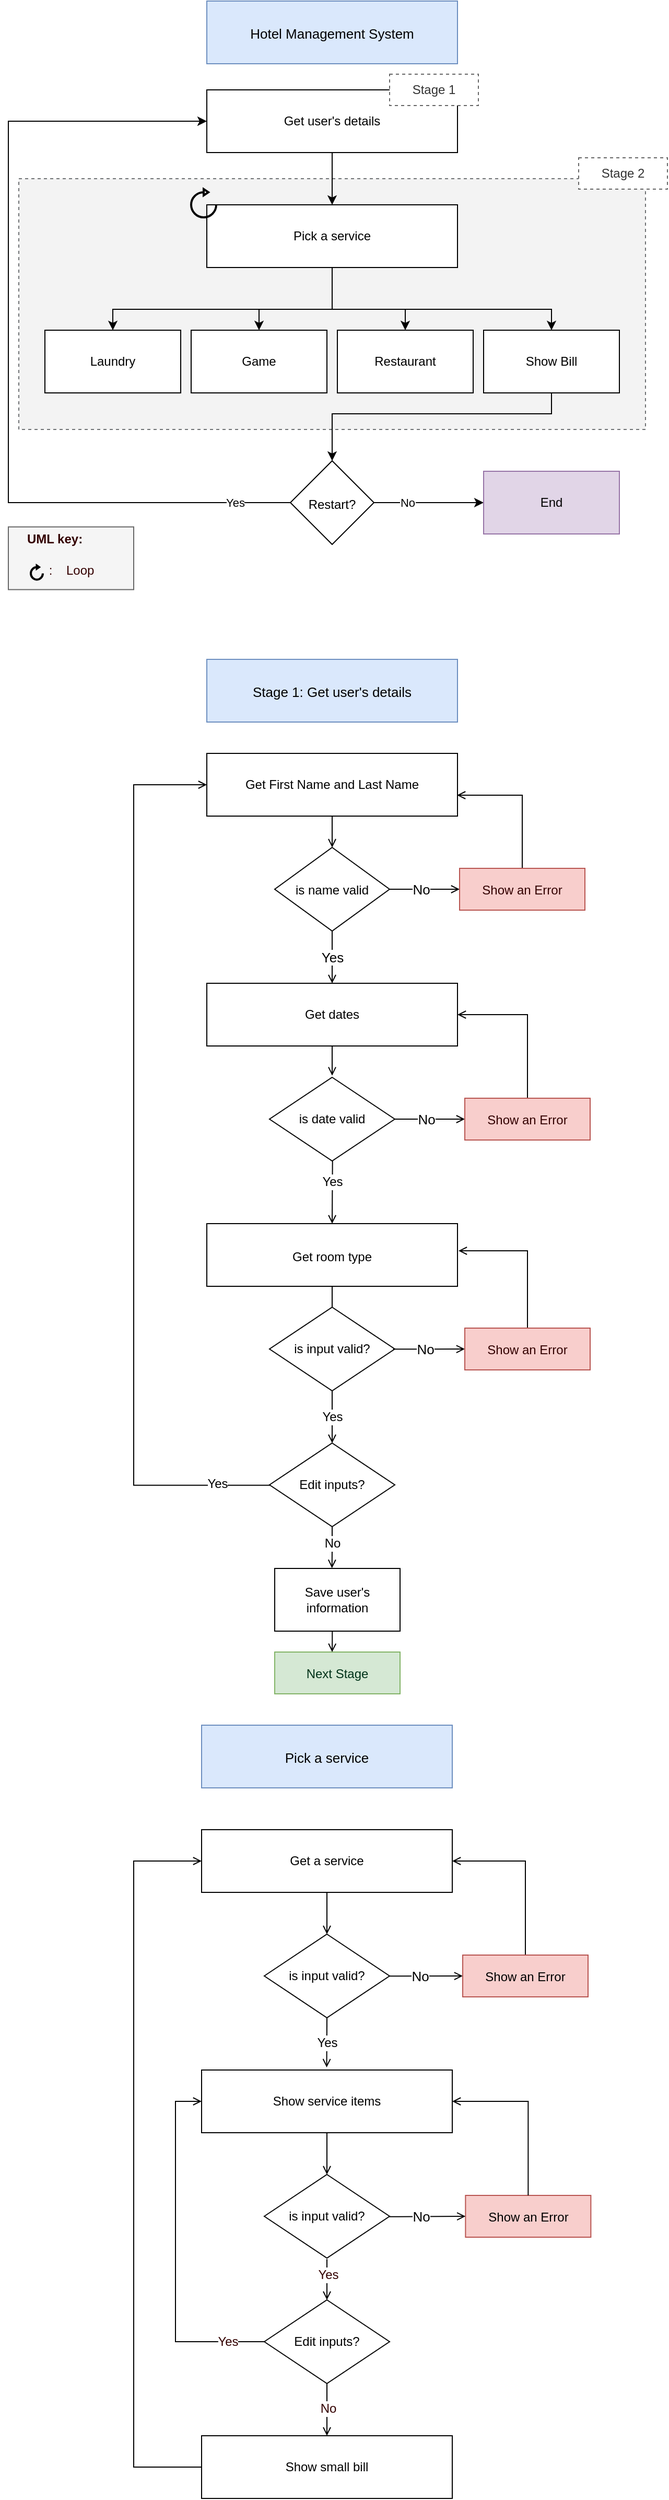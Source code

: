 <mxfile version="20.7.4" type="device" pages="2"><diagram id="noBiFy3wOc1JuXyiB70l" name="Page-1"><mxGraphModel dx="1184" dy="791" grid="1" gridSize="10" guides="1" tooltips="1" connect="1" arrows="1" fold="1" page="1" pageScale="1" pageWidth="850" pageHeight="1100" math="0" shadow="0"><root><mxCell id="0"/><mxCell id="1" parent="0"/><mxCell id="cH7AWFVXMHexku1K2pnK-41" value="" style="rounded=0;whiteSpace=wrap;html=1;fontSize=16;dashed=1;fillColor=#eeeeee;strokeWidth=1;perimeterSpacing=2;strokeColor=#36393d;opacity=70;" parent="1" vertex="1"><mxGeometry x="130" y="240" width="600" height="240" as="geometry"/></mxCell><mxCell id="cH7AWFVXMHexku1K2pnK-3" value="" style="edgeStyle=orthogonalEdgeStyle;rounded=0;orthogonalLoop=1;jettySize=auto;html=1;" parent="1" source="cH7AWFVXMHexku1K2pnK-1" target="cH7AWFVXMHexku1K2pnK-2" edge="1"><mxGeometry relative="1" as="geometry"/></mxCell><mxCell id="cH7AWFVXMHexku1K2pnK-1" value="Get user's details" style="whiteSpace=wrap;html=1;rounded=1;arcSize=0;" parent="1" vertex="1"><mxGeometry x="310" y="155" width="240" height="60" as="geometry"/></mxCell><mxCell id="cH7AWFVXMHexku1K2pnK-8" value="" style="edgeStyle=orthogonalEdgeStyle;rounded=0;orthogonalLoop=1;jettySize=auto;html=1;" parent="1" source="cH7AWFVXMHexku1K2pnK-2" target="cH7AWFVXMHexku1K2pnK-6" edge="1"><mxGeometry relative="1" as="geometry"><Array as="points"><mxPoint x="430" y="365"/><mxPoint x="500" y="365"/></Array></mxGeometry></mxCell><mxCell id="cH7AWFVXMHexku1K2pnK-9" style="edgeStyle=orthogonalEdgeStyle;rounded=0;orthogonalLoop=1;jettySize=auto;html=1;entryX=0.5;entryY=0;entryDx=0;entryDy=0;" parent="1" source="cH7AWFVXMHexku1K2pnK-2" target="cH7AWFVXMHexku1K2pnK-5" edge="1"><mxGeometry relative="1" as="geometry"><Array as="points"><mxPoint x="430" y="365"/><mxPoint x="360" y="365"/></Array></mxGeometry></mxCell><mxCell id="cH7AWFVXMHexku1K2pnK-10" style="edgeStyle=orthogonalEdgeStyle;rounded=0;orthogonalLoop=1;jettySize=auto;html=1;" parent="1" source="cH7AWFVXMHexku1K2pnK-2" target="cH7AWFVXMHexku1K2pnK-4" edge="1"><mxGeometry relative="1" as="geometry"><Array as="points"><mxPoint x="430" y="365"/><mxPoint x="220" y="365"/></Array></mxGeometry></mxCell><mxCell id="cH7AWFVXMHexku1K2pnK-11" style="edgeStyle=orthogonalEdgeStyle;rounded=0;orthogonalLoop=1;jettySize=auto;html=1;entryX=0.5;entryY=0;entryDx=0;entryDy=0;" parent="1" source="cH7AWFVXMHexku1K2pnK-2" target="cH7AWFVXMHexku1K2pnK-7" edge="1"><mxGeometry relative="1" as="geometry"><Array as="points"><mxPoint x="430" y="365"/><mxPoint x="640" y="365"/></Array></mxGeometry></mxCell><mxCell id="cH7AWFVXMHexku1K2pnK-2" value="Pick a service" style="whiteSpace=wrap;html=1;rounded=1;arcSize=0;" parent="1" vertex="1"><mxGeometry x="310" y="265" width="240" height="60" as="geometry"/></mxCell><mxCell id="cH7AWFVXMHexku1K2pnK-4" value="Laundry" style="whiteSpace=wrap;html=1;rounded=1;arcSize=0;" parent="1" vertex="1"><mxGeometry x="155" y="385" width="130" height="60" as="geometry"/></mxCell><mxCell id="cH7AWFVXMHexku1K2pnK-5" value="Game" style="whiteSpace=wrap;html=1;rounded=1;arcSize=0;" parent="1" vertex="1"><mxGeometry x="295" y="385" width="130" height="60" as="geometry"/></mxCell><mxCell id="cH7AWFVXMHexku1K2pnK-6" value="Restaurant" style="whiteSpace=wrap;html=1;rounded=1;arcSize=0;" parent="1" vertex="1"><mxGeometry x="435" y="385" width="130" height="60" as="geometry"/></mxCell><mxCell id="cH7AWFVXMHexku1K2pnK-7" value="Show Bill" style="whiteSpace=wrap;html=1;rounded=1;arcSize=0;" parent="1" vertex="1"><mxGeometry x="575" y="385" width="130" height="60" as="geometry"/></mxCell><mxCell id="cH7AWFVXMHexku1K2pnK-22" style="edgeStyle=orthogonalEdgeStyle;rounded=0;orthogonalLoop=1;jettySize=auto;html=1;exitX=0.5;exitY=1;exitDx=0;exitDy=0;entryX=0.5;entryY=0;entryDx=0;entryDy=0;" parent="1" source="cH7AWFVXMHexku1K2pnK-7" target="cH7AWFVXMHexku1K2pnK-23" edge="1"><mxGeometry relative="1" as="geometry"><mxPoint x="640" y="465" as="sourcePoint"/><mxPoint x="430" y="485" as="targetPoint"/><Array as="points"><mxPoint x="640" y="465"/><mxPoint x="430" y="465"/></Array></mxGeometry></mxCell><mxCell id="cH7AWFVXMHexku1K2pnK-29" style="edgeStyle=orthogonalEdgeStyle;rounded=0;orthogonalLoop=1;jettySize=auto;html=1;entryX=0;entryY=0.5;entryDx=0;entryDy=0;" parent="1" source="cH7AWFVXMHexku1K2pnK-23" target="cH7AWFVXMHexku1K2pnK-1" edge="1"><mxGeometry relative="1" as="geometry"><Array as="points"><mxPoint x="120" y="550"/><mxPoint x="120" y="185"/></Array></mxGeometry></mxCell><mxCell id="cH7AWFVXMHexku1K2pnK-30" value="Yes" style="edgeLabel;html=1;align=center;verticalAlign=middle;resizable=0;points=[];" parent="cH7AWFVXMHexku1K2pnK-29" vertex="1" connectable="0"><mxGeometry x="-0.743" relative="1" as="geometry"><mxPoint x="53" as="offset"/></mxGeometry></mxCell><mxCell id="cH7AWFVXMHexku1K2pnK-31" style="edgeStyle=orthogonalEdgeStyle;rounded=0;orthogonalLoop=1;jettySize=auto;html=1;entryX=0;entryY=0.5;entryDx=0;entryDy=0;" parent="1" source="cH7AWFVXMHexku1K2pnK-23" target="cH7AWFVXMHexku1K2pnK-32" edge="1"><mxGeometry relative="1" as="geometry"><mxPoint x="540" y="525" as="targetPoint"/></mxGeometry></mxCell><mxCell id="cH7AWFVXMHexku1K2pnK-33" value="No" style="edgeLabel;html=1;align=center;verticalAlign=middle;resizable=0;points=[];" parent="cH7AWFVXMHexku1K2pnK-31" vertex="1" connectable="0"><mxGeometry x="-0.4" y="1" relative="1" as="geometry"><mxPoint y="1" as="offset"/></mxGeometry></mxCell><mxCell id="cH7AWFVXMHexku1K2pnK-23" value="&lt;span style=&quot;font-size: 12px;&quot;&gt;Restart?&lt;/span&gt;" style="rhombus;whiteSpace=wrap;html=1;fontSize=16;" parent="1" vertex="1"><mxGeometry x="390" y="510" width="80" height="80" as="geometry"/></mxCell><mxCell id="cH7AWFVXMHexku1K2pnK-32" value="End" style="whiteSpace=wrap;html=1;rounded=1;arcSize=0;fillColor=#e1d5e7;strokeColor=#9673a6;" parent="1" vertex="1"><mxGeometry x="575" y="520" width="130" height="60" as="geometry"/></mxCell><mxCell id="cH7AWFVXMHexku1K2pnK-39" value="&lt;font style=&quot;font-size: 13px;&quot;&gt;Hotel Management System&lt;/font&gt;" style="rounded=0;whiteSpace=wrap;html=1;fontSize=16;fillColor=#dae8fc;strokeColor=#6c8ebf;" parent="1" vertex="1"><mxGeometry x="310" y="70" width="240" height="60" as="geometry"/></mxCell><mxCell id="cH7AWFVXMHexku1K2pnK-42" value="" style="html=1;verticalLabelPosition=bottom;align=center;labelBackgroundColor=#ffffff;verticalAlign=top;strokeWidth=2;strokeColor=#000000;shadow=0;dashed=0;shape=mxgraph.ios7.icons.reload;fontSize=16;" parent="1" vertex="1"><mxGeometry x="295" y="250" width="24" height="27" as="geometry"/></mxCell><mxCell id="cH7AWFVXMHexku1K2pnK-46" value="&lt;font style=&quot;font-size: 13px;&quot;&gt;Stage 1: Get user's details&lt;/font&gt;" style="rounded=0;whiteSpace=wrap;html=1;fontSize=16;fillColor=#dae8fc;strokeColor=#6c8ebf;" parent="1" vertex="1"><mxGeometry x="310" y="700" width="240" height="60" as="geometry"/></mxCell><mxCell id="cH7AWFVXMHexku1K2pnK-48" style="edgeStyle=elbowEdgeStyle;rounded=0;orthogonalLoop=1;jettySize=auto;html=1;fontSize=13;endArrow=open;sourcePerimeterSpacing=8;targetPerimeterSpacing=8;exitX=0.5;exitY=1;exitDx=0;exitDy=0;entryX=0.5;entryY=0;entryDx=0;entryDy=0;" parent="1" source="cH7AWFVXMHexku1K2pnK-47" target="cH7AWFVXMHexku1K2pnK-49" edge="1"><mxGeometry relative="1" as="geometry"><mxPoint x="430" y="900" as="targetPoint"/></mxGeometry></mxCell><mxCell id="cH7AWFVXMHexku1K2pnK-47" value="Get First Name and Last Name" style="whiteSpace=wrap;html=1;rounded=1;arcSize=0;" parent="1" vertex="1"><mxGeometry x="310" y="790" width="240" height="60" as="geometry"/></mxCell><mxCell id="cH7AWFVXMHexku1K2pnK-51" value="" style="edgeStyle=elbowEdgeStyle;rounded=0;orthogonalLoop=1;jettySize=auto;html=1;fontSize=13;endArrow=open;sourcePerimeterSpacing=8;targetPerimeterSpacing=8;exitX=1;exitY=0.5;exitDx=0;exitDy=0;entryX=0;entryY=0.5;entryDx=0;entryDy=0;" parent="1" source="cH7AWFVXMHexku1K2pnK-49" target="cH7AWFVXMHexku1K2pnK-50" edge="1"><mxGeometry relative="1" as="geometry"/></mxCell><mxCell id="cH7AWFVXMHexku1K2pnK-53" value="No" style="edgeLabel;html=1;align=center;verticalAlign=middle;resizable=0;points=[];fontSize=13;" parent="cH7AWFVXMHexku1K2pnK-51" vertex="1" connectable="0"><mxGeometry x="-0.387" y="1" relative="1" as="geometry"><mxPoint x="9" y="1" as="offset"/></mxGeometry></mxCell><mxCell id="cH7AWFVXMHexku1K2pnK-56" value="Yes" style="edgeStyle=elbowEdgeStyle;rounded=0;orthogonalLoop=1;jettySize=auto;html=1;fontSize=13;endArrow=open;sourcePerimeterSpacing=8;targetPerimeterSpacing=8;exitX=0.5;exitY=1;exitDx=0;exitDy=0;entryX=0.5;entryY=0;entryDx=0;entryDy=0;" parent="1" source="cH7AWFVXMHexku1K2pnK-49" target="cH7AWFVXMHexku1K2pnK-57" edge="1"><mxGeometry relative="1" as="geometry"><mxPoint x="430" y="1020" as="targetPoint"/></mxGeometry></mxCell><mxCell id="cH7AWFVXMHexku1K2pnK-49" value="&lt;font style=&quot;font-size: 12px;&quot;&gt;is name valid&lt;/font&gt;" style="rhombus;whiteSpace=wrap;html=1;strokeColor=#000000;strokeWidth=1;fontSize=13;" parent="1" vertex="1"><mxGeometry x="375" y="880" width="110" height="80" as="geometry"/></mxCell><mxCell id="3UcMdatL1dbNNVuchRci-6" style="edgeStyle=elbowEdgeStyle;rounded=0;orthogonalLoop=1;jettySize=auto;html=1;fontSize=12;endArrow=open;sourcePerimeterSpacing=8;targetPerimeterSpacing=8;exitX=0.5;exitY=0;exitDx=0;exitDy=0;entryX=0.998;entryY=0.661;entryDx=0;entryDy=0;entryPerimeter=0;elbow=vertical;" edge="1" parent="1" source="cH7AWFVXMHexku1K2pnK-50" target="cH7AWFVXMHexku1K2pnK-47"><mxGeometry relative="1" as="geometry"><mxPoint x="550" y="810" as="targetPoint"/><Array as="points"><mxPoint x="580" y="830"/></Array></mxGeometry></mxCell><mxCell id="cH7AWFVXMHexku1K2pnK-50" value="&lt;span style=&quot;font-size: 12px;&quot;&gt;&lt;font color=&quot;#330000&quot;&gt;Show an Error&lt;/font&gt;&lt;/span&gt;" style="whiteSpace=wrap;html=1;fontSize=13;strokeColor=#b85450;strokeWidth=1;fillColor=#f8cecc;" parent="1" vertex="1"><mxGeometry x="552" y="900" width="120" height="40" as="geometry"/></mxCell><mxCell id="cH7AWFVXMHexku1K2pnK-59" value="" style="edgeStyle=elbowEdgeStyle;rounded=0;orthogonalLoop=1;jettySize=auto;html=1;fontSize=13;endArrow=open;sourcePerimeterSpacing=8;targetPerimeterSpacing=8;exitX=0.5;exitY=1;exitDx=0;exitDy=0;entryX=0.504;entryY=-0.021;entryDx=0;entryDy=0;entryPerimeter=0;" parent="1" source="cH7AWFVXMHexku1K2pnK-57" target="cH7AWFVXMHexku1K2pnK-62" edge="1"><mxGeometry relative="1" as="geometry"><mxPoint x="430" y="1090" as="targetPoint"/></mxGeometry></mxCell><mxCell id="cH7AWFVXMHexku1K2pnK-57" value="Get dates" style="whiteSpace=wrap;html=1;rounded=1;arcSize=0;" parent="1" vertex="1"><mxGeometry x="310" y="1010" width="240" height="60" as="geometry"/></mxCell><mxCell id="cH7AWFVXMHexku1K2pnK-77" value="" style="edgeStyle=elbowEdgeStyle;rounded=0;orthogonalLoop=1;jettySize=auto;html=1;fontSize=12;endArrow=open;sourcePerimeterSpacing=8;targetPerimeterSpacing=8;exitX=0.503;exitY=0.982;exitDx=0;exitDy=0;exitPerimeter=0;entryX=0.5;entryY=0;entryDx=0;entryDy=0;" parent="1" source="cH7AWFVXMHexku1K2pnK-62" target="cH7AWFVXMHexku1K2pnK-76" edge="1"><mxGeometry relative="1" as="geometry"/></mxCell><mxCell id="cH7AWFVXMHexku1K2pnK-78" value="Yes" style="edgeLabel;html=1;align=center;verticalAlign=middle;resizable=0;points=[];fontSize=12;" parent="cH7AWFVXMHexku1K2pnK-77" vertex="1" connectable="0"><mxGeometry x="-0.451" y="1" relative="1" as="geometry"><mxPoint x="-1" y="5" as="offset"/></mxGeometry></mxCell><mxCell id="cH7AWFVXMHexku1K2pnK-62" value="is date valid" style="rhombus;whiteSpace=wrap;html=1;strokeColor=#000000;strokeWidth=1;fontSize=12;" parent="1" vertex="1"><mxGeometry x="370" y="1100" width="120" height="80" as="geometry"/></mxCell><mxCell id="cH7AWFVXMHexku1K2pnK-64" value="" style="edgeStyle=elbowEdgeStyle;rounded=0;orthogonalLoop=1;jettySize=auto;html=1;fontSize=13;endArrow=open;sourcePerimeterSpacing=8;targetPerimeterSpacing=8;exitX=1;exitY=0.5;exitDx=0;exitDy=0;entryX=0;entryY=0.5;entryDx=0;entryDy=0;" parent="1" edge="1" source="cH7AWFVXMHexku1K2pnK-62"><mxGeometry relative="1" as="geometry"><mxPoint x="490" y="1140" as="sourcePoint"/><mxPoint x="557.0" y="1140" as="targetPoint"/></mxGeometry></mxCell><mxCell id="cH7AWFVXMHexku1K2pnK-65" value="No" style="edgeLabel;html=1;align=center;verticalAlign=middle;resizable=0;points=[];fontSize=13;" parent="cH7AWFVXMHexku1K2pnK-64" vertex="1" connectable="0"><mxGeometry x="-0.387" y="1" relative="1" as="geometry"><mxPoint x="9" y="1" as="offset"/></mxGeometry></mxCell><mxCell id="cH7AWFVXMHexku1K2pnK-74" style="edgeStyle=elbowEdgeStyle;rounded=0;orthogonalLoop=1;jettySize=auto;html=1;entryX=1;entryY=0.5;entryDx=0;entryDy=0;fontSize=12;endArrow=open;sourcePerimeterSpacing=8;targetPerimeterSpacing=8;exitX=0.5;exitY=0;exitDx=0;exitDy=0;elbow=vertical;" parent="1" source="cH7AWFVXMHexku1K2pnK-66" edge="1" target="cH7AWFVXMHexku1K2pnK-57"><mxGeometry relative="1" as="geometry"><mxPoint x="612.72" y="1099.56" as="sourcePoint"/><mxPoint x="550" y="1027" as="targetPoint"/><Array as="points"><mxPoint x="590" y="1040"/></Array></mxGeometry></mxCell><mxCell id="cH7AWFVXMHexku1K2pnK-66" value="&lt;span style=&quot;font-size: 12px;&quot;&gt;&lt;font color=&quot;#330000&quot;&gt;Show an Error&lt;/font&gt;&lt;/span&gt;" style="whiteSpace=wrap;html=1;fontSize=13;strokeColor=#b85450;strokeWidth=1;fillColor=#f8cecc;" parent="1" vertex="1"><mxGeometry x="557" y="1120" width="120" height="40" as="geometry"/></mxCell><mxCell id="3UcMdatL1dbNNVuchRci-3" value="Yes" style="edgeStyle=none;curved=1;rounded=0;orthogonalLoop=1;jettySize=auto;html=1;entryX=0.5;entryY=0;entryDx=0;entryDy=0;fontSize=12;endArrow=open;targetPerimeterSpacing=8;exitX=0.5;exitY=1;exitDx=0;exitDy=0;startArrow=none;" edge="1" parent="1" source="3UcMdatL1dbNNVuchRci-20" target="3UcMdatL1dbNNVuchRci-1"><mxGeometry relative="1" as="geometry"/></mxCell><mxCell id="cH7AWFVXMHexku1K2pnK-76" value="&lt;font style=&quot;font-size: 12px;&quot;&gt;Get room type&lt;/font&gt;" style="whiteSpace=wrap;html=1;strokeColor=#000000;strokeWidth=1;fontSize=16;" parent="1" vertex="1"><mxGeometry x="310" y="1240" width="240" height="60" as="geometry"/></mxCell><mxCell id="3UcMdatL1dbNNVuchRci-4" style="edgeStyle=orthogonalEdgeStyle;rounded=0;orthogonalLoop=1;jettySize=auto;html=1;fontSize=12;endArrow=open;sourcePerimeterSpacing=8;targetPerimeterSpacing=8;entryX=0;entryY=0.5;entryDx=0;entryDy=0;exitX=0.016;exitY=0.505;exitDx=0;exitDy=0;exitPerimeter=0;" edge="1" parent="1" source="3UcMdatL1dbNNVuchRci-1" target="cH7AWFVXMHexku1K2pnK-47"><mxGeometry relative="1" as="geometry"><mxPoint x="240" y="820" as="targetPoint"/><Array as="points"><mxPoint x="372" y="1490"/><mxPoint x="240" y="1490"/><mxPoint x="240" y="820"/></Array></mxGeometry></mxCell><mxCell id="3UcMdatL1dbNNVuchRci-5" value="Yes" style="edgeLabel;html=1;align=center;verticalAlign=middle;resizable=0;points=[];fontSize=12;" vertex="1" connectable="0" parent="3UcMdatL1dbNNVuchRci-4"><mxGeometry x="-0.881" y="-2" relative="1" as="geometry"><mxPoint as="offset"/></mxGeometry></mxCell><mxCell id="MAX-ZRn-xti0vULISMVj-1" style="edgeStyle=elbowEdgeStyle;rounded=0;orthogonalLoop=1;jettySize=auto;elbow=vertical;html=1;fontSize=12;fontColor=#000000;endArrow=open;sourcePerimeterSpacing=8;targetPerimeterSpacing=8;exitX=0.5;exitY=1;exitDx=0;exitDy=0;entryX=0.457;entryY=-0.005;entryDx=0;entryDy=0;entryPerimeter=0;" edge="1" parent="1" source="3UcMdatL1dbNNVuchRci-1" target="MAX-ZRn-xti0vULISMVj-3"><mxGeometry relative="1" as="geometry"><mxPoint x="430" y="1580" as="targetPoint"/></mxGeometry></mxCell><mxCell id="MAX-ZRn-xti0vULISMVj-4" value="No" style="edgeLabel;html=1;align=center;verticalAlign=middle;resizable=0;points=[];fontSize=12;fontColor=#000000;" vertex="1" connectable="0" parent="MAX-ZRn-xti0vULISMVj-1"><mxGeometry x="-0.201" relative="1" as="geometry"><mxPoint as="offset"/></mxGeometry></mxCell><mxCell id="3UcMdatL1dbNNVuchRci-1" value="Edit inputs?" style="rhombus;whiteSpace=wrap;html=1;strokeColor=#000000;strokeWidth=1;fontSize=12;" vertex="1" parent="1"><mxGeometry x="370" y="1450" width="120" height="80" as="geometry"/></mxCell><mxCell id="3UcMdatL1dbNNVuchRci-7" value="&lt;font style=&quot;font-size: 13px;&quot;&gt;Pick a service&lt;/font&gt;" style="rounded=0;whiteSpace=wrap;html=1;fontSize=16;fillColor=#dae8fc;strokeColor=#6c8ebf;" vertex="1" parent="1"><mxGeometry x="305" y="1720" width="240" height="60" as="geometry"/></mxCell><mxCell id="3UcMdatL1dbNNVuchRci-32" style="edgeStyle=elbowEdgeStyle;rounded=0;orthogonalLoop=1;jettySize=auto;elbow=vertical;html=1;entryX=0.5;entryY=0;entryDx=0;entryDy=0;fontSize=12;fontColor=#330000;endArrow=open;sourcePerimeterSpacing=8;targetPerimeterSpacing=8;exitX=0.5;exitY=0.5;exitDx=0;exitDy=0;exitPerimeter=0;" edge="1" parent="1" source="3UcMdatL1dbNNVuchRci-8" target="3UcMdatL1dbNNVuchRci-29"><mxGeometry relative="1" as="geometry"/></mxCell><mxCell id="3UcMdatL1dbNNVuchRci-8" value="Get a service" style="whiteSpace=wrap;html=1;rounded=1;arcSize=0;" vertex="1" parent="1"><mxGeometry x="305" y="1820" width="240" height="60" as="geometry"/></mxCell><mxCell id="3UcMdatL1dbNNVuchRci-12" value="" style="edgeStyle=elbowEdgeStyle;rounded=0;orthogonalLoop=1;jettySize=auto;html=1;fontSize=13;endArrow=open;sourcePerimeterSpacing=8;targetPerimeterSpacing=8;entryX=0;entryY=0.5;entryDx=0;entryDy=0;elbow=vertical;exitX=0.979;exitY=0.502;exitDx=0;exitDy=0;exitPerimeter=0;" edge="1" parent="1" target="3UcMdatL1dbNNVuchRci-14" source="3UcMdatL1dbNNVuchRci-29"><mxGeometry relative="1" as="geometry"><mxPoint x="500" y="1960" as="sourcePoint"/></mxGeometry></mxCell><mxCell id="3UcMdatL1dbNNVuchRci-13" value="No" style="edgeLabel;html=1;align=center;verticalAlign=middle;resizable=0;points=[];fontSize=13;" vertex="1" connectable="0" parent="3UcMdatL1dbNNVuchRci-12"><mxGeometry x="-0.387" y="1" relative="1" as="geometry"><mxPoint x="9" y="1" as="offset"/></mxGeometry></mxCell><mxCell id="3UcMdatL1dbNNVuchRci-15" style="edgeStyle=elbowEdgeStyle;rounded=0;orthogonalLoop=1;jettySize=auto;html=1;fontSize=12;endArrow=open;sourcePerimeterSpacing=8;targetPerimeterSpacing=8;elbow=vertical;entryX=1;entryY=0.5;entryDx=0;entryDy=0;exitX=0.5;exitY=0;exitDx=0;exitDy=0;" edge="1" parent="1" source="3UcMdatL1dbNNVuchRci-14"><mxGeometry relative="1" as="geometry"><mxPoint x="545" y="1850" as="targetPoint"/><Array as="points"><mxPoint x="600" y="1850"/><mxPoint x="627" y="1850"/></Array></mxGeometry></mxCell><mxCell id="3UcMdatL1dbNNVuchRci-14" value="&lt;span style=&quot;font-size: 12px;&quot;&gt;Show an Error&lt;/span&gt;" style="whiteSpace=wrap;html=1;fontSize=13;strokeColor=#b85450;strokeWidth=1;fillColor=#f8cecc;" vertex="1" parent="1"><mxGeometry x="555" y="1940" width="120" height="40" as="geometry"/></mxCell><mxCell id="3UcMdatL1dbNNVuchRci-20" value="is input valid?" style="rhombus;whiteSpace=wrap;html=1;strokeColor=#000000;strokeWidth=1;fontSize=12;" vertex="1" parent="1"><mxGeometry x="370" y="1320" width="120" height="80" as="geometry"/></mxCell><mxCell id="3UcMdatL1dbNNVuchRci-21" value="" style="edgeStyle=none;curved=1;rounded=0;orthogonalLoop=1;jettySize=auto;html=1;entryX=0.5;entryY=0;entryDx=0;entryDy=0;fontSize=12;endArrow=none;sourcePerimeterSpacing=8;exitX=0.5;exitY=1;exitDx=0;exitDy=0;" edge="1" parent="1" source="cH7AWFVXMHexku1K2pnK-76" target="3UcMdatL1dbNNVuchRci-20"><mxGeometry relative="1" as="geometry"><mxPoint x="430" y="1300" as="sourcePoint"/><mxPoint x="430" y="1400" as="targetPoint"/></mxGeometry></mxCell><mxCell id="3UcMdatL1dbNNVuchRci-22" value="" style="edgeStyle=elbowEdgeStyle;rounded=0;orthogonalLoop=1;jettySize=auto;html=1;fontSize=13;endArrow=open;sourcePerimeterSpacing=8;targetPerimeterSpacing=8;exitX=0.986;exitY=0.501;exitDx=0;exitDy=0;entryX=0;entryY=0.5;entryDx=0;entryDy=0;exitPerimeter=0;" edge="1" parent="1" source="3UcMdatL1dbNNVuchRci-20"><mxGeometry relative="1" as="geometry"><mxPoint x="490" y="1360" as="sourcePoint"/><mxPoint x="557" y="1360" as="targetPoint"/></mxGeometry></mxCell><mxCell id="3UcMdatL1dbNNVuchRci-23" value="No" style="edgeLabel;html=1;align=center;verticalAlign=middle;resizable=0;points=[];fontSize=13;" vertex="1" connectable="0" parent="3UcMdatL1dbNNVuchRci-22"><mxGeometry x="-0.387" y="1" relative="1" as="geometry"><mxPoint x="9" y="1" as="offset"/></mxGeometry></mxCell><mxCell id="3UcMdatL1dbNNVuchRci-24" style="edgeStyle=elbowEdgeStyle;rounded=0;orthogonalLoop=1;jettySize=auto;html=1;entryX=1.004;entryY=0.427;entryDx=0;entryDy=0;fontSize=12;endArrow=open;sourcePerimeterSpacing=8;targetPerimeterSpacing=8;exitX=0.5;exitY=0;exitDx=0;exitDy=0;elbow=vertical;entryPerimeter=0;" edge="1" parent="1" source="3UcMdatL1dbNNVuchRci-25" target="cH7AWFVXMHexku1K2pnK-76"><mxGeometry relative="1" as="geometry"><mxPoint x="612.72" y="1319.56" as="sourcePoint"/><mxPoint x="550" y="1260" as="targetPoint"/><Array as="points"><mxPoint x="570" y="1266"/><mxPoint x="570" y="1260"/><mxPoint x="590" y="1260"/></Array></mxGeometry></mxCell><mxCell id="3UcMdatL1dbNNVuchRci-25" value="&lt;span style=&quot;font-size: 12px;&quot;&gt;&lt;font color=&quot;#330000&quot;&gt;Show an Error&lt;/font&gt;&lt;/span&gt;" style="whiteSpace=wrap;html=1;fontSize=13;strokeColor=#b85450;strokeWidth=1;fillColor=#f8cecc;" vertex="1" parent="1"><mxGeometry x="557" y="1340" width="120" height="40" as="geometry"/></mxCell><mxCell id="3UcMdatL1dbNNVuchRci-28" value="&lt;span style=&quot;font-size: 12px;&quot;&gt;&lt;font color=&quot;#00331a&quot;&gt;Next Stage&lt;/font&gt;&lt;/span&gt;" style="whiteSpace=wrap;html=1;fontSize=13;strokeColor=#82b366;strokeWidth=1;fillColor=#d5e8d4;" vertex="1" parent="1"><mxGeometry x="375" y="1650" width="120" height="40" as="geometry"/></mxCell><mxCell id="3UcMdatL1dbNNVuchRci-29" value="is input valid?" style="rhombus;whiteSpace=wrap;html=1;strokeColor=#000000;strokeWidth=1;fontSize=12;" vertex="1" parent="1"><mxGeometry x="365" y="1920" width="120" height="80" as="geometry"/></mxCell><mxCell id="3UcMdatL1dbNNVuchRci-30" value="Yes" style="edgeStyle=none;curved=1;rounded=0;orthogonalLoop=1;jettySize=auto;html=1;entryX=0.499;entryY=-0.041;entryDx=0;entryDy=0;fontSize=12;endArrow=open;targetPerimeterSpacing=8;exitX=0.5;exitY=1;exitDx=0;exitDy=0;startArrow=none;entryPerimeter=0;" edge="1" parent="1" source="3UcMdatL1dbNNVuchRci-29" target="3UcMdatL1dbNNVuchRci-40"><mxGeometry relative="1" as="geometry"><mxPoint x="425" y="2000" as="sourcePoint"/><mxPoint x="425" y="2050" as="targetPoint"/></mxGeometry></mxCell><mxCell id="3UcMdatL1dbNNVuchRci-45" style="edgeStyle=elbowEdgeStyle;rounded=0;orthogonalLoop=1;jettySize=auto;elbow=vertical;html=1;entryX=0.5;entryY=0;entryDx=0;entryDy=0;fontSize=12;fontColor=#330000;endArrow=open;sourcePerimeterSpacing=8;targetPerimeterSpacing=8;exitX=0.5;exitY=0.667;exitDx=0;exitDy=0;exitPerimeter=0;" edge="1" parent="1" source="3UcMdatL1dbNNVuchRci-40" target="3UcMdatL1dbNNVuchRci-41"><mxGeometry relative="1" as="geometry"/></mxCell><mxCell id="3UcMdatL1dbNNVuchRci-40" value="Show service items" style="whiteSpace=wrap;html=1;rounded=1;arcSize=0;" vertex="1" parent="1"><mxGeometry x="305" y="2050" width="240" height="60" as="geometry"/></mxCell><mxCell id="3UcMdatL1dbNNVuchRci-61" style="edgeStyle=elbowEdgeStyle;rounded=0;orthogonalLoop=1;jettySize=auto;elbow=vertical;html=1;fontSize=12;fontColor=#330000;endArrow=open;sourcePerimeterSpacing=8;targetPerimeterSpacing=8;exitX=0.5;exitY=1.012;exitDx=0;exitDy=0;exitPerimeter=0;entryX=0.5;entryY=0;entryDx=0;entryDy=0;" edge="1" parent="1" source="3UcMdatL1dbNNVuchRci-41" target="3UcMdatL1dbNNVuchRci-60"><mxGeometry relative="1" as="geometry"/></mxCell><mxCell id="3UcMdatL1dbNNVuchRci-62" value="Yes" style="edgeLabel;html=1;align=center;verticalAlign=middle;resizable=0;points=[];fontSize=12;fontColor=#330000;" vertex="1" connectable="0" parent="3UcMdatL1dbNNVuchRci-61"><mxGeometry x="-0.264" y="1" relative="1" as="geometry"><mxPoint as="offset"/></mxGeometry></mxCell><mxCell id="3UcMdatL1dbNNVuchRci-41" value="is input valid?" style="rhombus;whiteSpace=wrap;html=1;strokeColor=#000000;strokeWidth=1;fontSize=12;" vertex="1" parent="1"><mxGeometry x="365" y="2150" width="120" height="80" as="geometry"/></mxCell><mxCell id="3UcMdatL1dbNNVuchRci-46" value="&lt;span style=&quot;font-size: 12px;&quot;&gt;Show an Error&lt;/span&gt;" style="whiteSpace=wrap;html=1;fontSize=13;strokeColor=#b85450;strokeWidth=1;fillColor=#f8cecc;" vertex="1" parent="1"><mxGeometry x="557.68" y="2170" width="120" height="40" as="geometry"/></mxCell><mxCell id="3UcMdatL1dbNNVuchRci-47" value="" style="edgeStyle=elbowEdgeStyle;rounded=0;orthogonalLoop=1;jettySize=auto;html=1;fontSize=13;endArrow=open;sourcePerimeterSpacing=8;targetPerimeterSpacing=8;entryX=0;entryY=0.5;entryDx=0;entryDy=0;elbow=vertical;exitX=0.992;exitY=0.505;exitDx=0;exitDy=0;exitPerimeter=0;" edge="1" target="3UcMdatL1dbNNVuchRci-46" parent="1" source="3UcMdatL1dbNNVuchRci-41"><mxGeometry relative="1" as="geometry"><mxPoint x="485.16" y="2190.16" as="sourcePoint"/></mxGeometry></mxCell><mxCell id="3UcMdatL1dbNNVuchRci-48" value="No" style="edgeLabel;html=1;align=center;verticalAlign=middle;resizable=0;points=[];fontSize=13;" vertex="1" connectable="0" parent="3UcMdatL1dbNNVuchRci-47"><mxGeometry x="-0.387" y="1" relative="1" as="geometry"><mxPoint x="9" y="1" as="offset"/></mxGeometry></mxCell><mxCell id="3UcMdatL1dbNNVuchRci-49" style="edgeStyle=elbowEdgeStyle;rounded=0;orthogonalLoop=1;jettySize=auto;html=1;fontSize=12;endArrow=open;sourcePerimeterSpacing=8;targetPerimeterSpacing=8;elbow=vertical;entryX=1;entryY=0.5;entryDx=0;entryDy=0;exitX=0.5;exitY=0;exitDx=0;exitDy=0;" edge="1" source="3UcMdatL1dbNNVuchRci-46" parent="1" target="3UcMdatL1dbNNVuchRci-40"><mxGeometry relative="1" as="geometry"><mxPoint x="547.68" y="2080" as="targetPoint"/><Array as="points"><mxPoint x="602.68" y="2080"/><mxPoint x="629.68" y="2080"/></Array></mxGeometry></mxCell><mxCell id="3UcMdatL1dbNNVuchRci-50" value="Stage 1" style="whiteSpace=wrap;html=1;fontSize=12;dashed=1;fillColor=#FFFFFF;strokeColor=#666666;fontColor=#333333;" vertex="1" parent="1"><mxGeometry x="485" y="140" width="85" height="30" as="geometry"/></mxCell><mxCell id="3UcMdatL1dbNNVuchRci-51" value="Stage 2" style="whiteSpace=wrap;html=1;fontSize=12;dashed=1;fillColor=#FFFFFF;strokeColor=#666666;fontColor=#333333;gradientColor=none;" vertex="1" parent="1"><mxGeometry x="666" y="220" width="85" height="30" as="geometry"/></mxCell><mxCell id="3UcMdatL1dbNNVuchRci-59" value="" style="group" vertex="1" connectable="0" parent="1"><mxGeometry x="120" y="570" width="120" height="63.25" as="geometry"/></mxCell><mxCell id="3UcMdatL1dbNNVuchRci-56" value="" style="rounded=0;whiteSpace=wrap;html=1;strokeColor=#666666;fontSize=12;fontColor=#333333;fillColor=#f5f5f5;" vertex="1" parent="3UcMdatL1dbNNVuchRci-59"><mxGeometry y="3.25" width="120" height="60" as="geometry"/></mxCell><mxCell id="3UcMdatL1dbNNVuchRci-54" value="&lt;b&gt;UML key:&lt;/b&gt;" style="text;html=1;align=center;verticalAlign=middle;resizable=0;points=[];autosize=1;strokeColor=none;fillColor=none;fontSize=12;fontColor=#330000;" vertex="1" parent="3UcMdatL1dbNNVuchRci-59"><mxGeometry x="4" width="80" height="30" as="geometry"/></mxCell><mxCell id="3UcMdatL1dbNNVuchRci-57" value="" style="group" vertex="1" connectable="0" parent="3UcMdatL1dbNNVuchRci-59"><mxGeometry x="21.51" y="30" width="73.49" height="30" as="geometry"/></mxCell><mxCell id="3UcMdatL1dbNNVuchRci-53" value=":&amp;nbsp; &amp;nbsp; Loop" style="text;html=1;align=center;verticalAlign=middle;resizable=0;points=[];autosize=1;strokeColor=none;fillColor=none;fontSize=12;fontColor=#330000;" vertex="1" parent="3UcMdatL1dbNNVuchRci-57"><mxGeometry x="3.49" width="70" height="30" as="geometry"/></mxCell><mxCell id="3UcMdatL1dbNNVuchRci-52" value="" style="html=1;verticalLabelPosition=bottom;align=center;labelBackgroundColor=#ffffff;verticalAlign=top;strokeWidth=2;strokeColor=#000000;shadow=0;dashed=0;shape=mxgraph.ios7.icons.reload;fontSize=16;" vertex="1" parent="3UcMdatL1dbNNVuchRci-57"><mxGeometry y="10.25" width="11.49" height="13.5" as="geometry"/></mxCell><mxCell id="3UcMdatL1dbNNVuchRci-63" style="edgeStyle=elbowEdgeStyle;rounded=0;orthogonalLoop=1;jettySize=auto;elbow=vertical;html=1;entryX=0;entryY=0.5;entryDx=0;entryDy=0;fontSize=12;fontColor=#330000;endArrow=open;sourcePerimeterSpacing=8;targetPerimeterSpacing=8;exitX=0.125;exitY=0.5;exitDx=0;exitDy=0;exitPerimeter=0;" edge="1" parent="1" source="3UcMdatL1dbNNVuchRci-60" target="3UcMdatL1dbNNVuchRci-40"><mxGeometry relative="1" as="geometry"><Array as="points"><mxPoint x="280" y="2220"/><mxPoint x="260" y="2270"/></Array></mxGeometry></mxCell><mxCell id="3UcMdatL1dbNNVuchRci-64" value="Yes" style="edgeLabel;html=1;align=center;verticalAlign=middle;resizable=0;points=[];fontSize=12;fontColor=#330000;" vertex="1" connectable="0" parent="3UcMdatL1dbNNVuchRci-63"><mxGeometry x="-0.615" relative="1" as="geometry"><mxPoint x="18" as="offset"/></mxGeometry></mxCell><mxCell id="3UcMdatL1dbNNVuchRci-66" style="edgeStyle=elbowEdgeStyle;rounded=0;orthogonalLoop=1;jettySize=auto;elbow=vertical;html=1;entryX=0.5;entryY=0;entryDx=0;entryDy=0;fontSize=12;fontColor=#330000;endArrow=open;sourcePerimeterSpacing=8;targetPerimeterSpacing=8;exitX=0.5;exitY=0.625;exitDx=0;exitDy=0;exitPerimeter=0;" edge="1" parent="1" source="3UcMdatL1dbNNVuchRci-60" target="3UcMdatL1dbNNVuchRci-65"><mxGeometry relative="1" as="geometry"/></mxCell><mxCell id="3UcMdatL1dbNNVuchRci-67" value="No" style="edgeLabel;html=1;align=center;verticalAlign=middle;resizable=0;points=[];fontSize=12;fontColor=#330000;" vertex="1" connectable="0" parent="3UcMdatL1dbNNVuchRci-66"><mxGeometry x="0.466" y="1" relative="1" as="geometry"><mxPoint y="-5" as="offset"/></mxGeometry></mxCell><mxCell id="3UcMdatL1dbNNVuchRci-60" value="Edit inputs?" style="rhombus;whiteSpace=wrap;html=1;strokeColor=#000000;strokeWidth=1;fontSize=12;" vertex="1" parent="1"><mxGeometry x="365" y="2270" width="120" height="80" as="geometry"/></mxCell><mxCell id="3UcMdatL1dbNNVuchRci-68" style="edgeStyle=elbowEdgeStyle;rounded=0;orthogonalLoop=1;jettySize=auto;elbow=vertical;html=1;entryX=0;entryY=0.5;entryDx=0;entryDy=0;fontSize=12;fontColor=#330000;endArrow=open;sourcePerimeterSpacing=8;targetPerimeterSpacing=8;exitX=0;exitY=0.5;exitDx=0;exitDy=0;" edge="1" parent="1" source="3UcMdatL1dbNNVuchRci-65" target="3UcMdatL1dbNNVuchRci-8"><mxGeometry relative="1" as="geometry"><Array as="points"><mxPoint x="240" y="2270"/></Array></mxGeometry></mxCell><mxCell id="3UcMdatL1dbNNVuchRci-65" value="Show small bill" style="whiteSpace=wrap;html=1;rounded=1;arcSize=0;" vertex="1" parent="1"><mxGeometry x="305" y="2400" width="240" height="60" as="geometry"/></mxCell><mxCell id="MAX-ZRn-xti0vULISMVj-5" style="edgeStyle=elbowEdgeStyle;orthogonalLoop=1;jettySize=auto;elbow=vertical;html=1;entryX=0.5;entryY=0;entryDx=0;entryDy=0;fontSize=12;fontColor=#000000;endArrow=open;sourcePerimeterSpacing=8;targetPerimeterSpacing=8;exitX=0.501;exitY=0.98;exitDx=0;exitDy=0;exitPerimeter=0;strokeColor=default;rounded=0;shadow=0;" edge="1" parent="1"><mxGeometry relative="1" as="geometry"><mxPoint x="430.12" y="1628.8" as="sourcePoint"/><mxPoint x="430" y="1650" as="targetPoint"/></mxGeometry></mxCell><mxCell id="MAX-ZRn-xti0vULISMVj-3" value="Save user's information" style="rounded=0;whiteSpace=wrap;html=1;strokeColor=default;fontSize=12;fontColor=#000000;fillColor=#FFFFFF;gradientColor=none;" vertex="1" parent="1"><mxGeometry x="375" y="1570" width="120" height="60" as="geometry"/></mxCell></root></mxGraphModel></diagram><diagram name="Copy of Page-1" id="fFP8wJn3M2LbATtWH2OE"><mxGraphModel dx="1184" dy="791" grid="1" gridSize="10" guides="1" tooltips="1" connect="1" arrows="1" fold="1" page="1" pageScale="1" pageWidth="850" pageHeight="1100" math="0" shadow="0"><root><mxCell id="yLXiSPEMyCGopUWMeRxo-0"/><mxCell id="yLXiSPEMyCGopUWMeRxo-1" parent="yLXiSPEMyCGopUWMeRxo-0"/><mxCell id="yLXiSPEMyCGopUWMeRxo-2" value="" style="rounded=0;whiteSpace=wrap;html=1;fontSize=16;dashed=1;fillColor=#eeeeee;strokeWidth=1;perimeterSpacing=2;strokeColor=#36393d;opacity=70;" vertex="1" parent="yLXiSPEMyCGopUWMeRxo-1"><mxGeometry x="130" y="240" width="600" height="240" as="geometry"/></mxCell><mxCell id="yLXiSPEMyCGopUWMeRxo-3" value="" style="edgeStyle=orthogonalEdgeStyle;rounded=0;orthogonalLoop=1;jettySize=auto;html=1;" edge="1" parent="yLXiSPEMyCGopUWMeRxo-1" source="yLXiSPEMyCGopUWMeRxo-4" target="yLXiSPEMyCGopUWMeRxo-9"><mxGeometry relative="1" as="geometry"/></mxCell><mxCell id="yLXiSPEMyCGopUWMeRxo-4" value="Get user's details" style="whiteSpace=wrap;html=1;rounded=1;arcSize=0;" vertex="1" parent="yLXiSPEMyCGopUWMeRxo-1"><mxGeometry x="310" y="155" width="240" height="60" as="geometry"/></mxCell><mxCell id="yLXiSPEMyCGopUWMeRxo-5" value="" style="edgeStyle=orthogonalEdgeStyle;rounded=0;orthogonalLoop=1;jettySize=auto;html=1;" edge="1" parent="yLXiSPEMyCGopUWMeRxo-1" source="yLXiSPEMyCGopUWMeRxo-9" target="yLXiSPEMyCGopUWMeRxo-12"><mxGeometry relative="1" as="geometry"><Array as="points"><mxPoint x="430" y="365"/><mxPoint x="500" y="365"/></Array></mxGeometry></mxCell><mxCell id="yLXiSPEMyCGopUWMeRxo-6" style="edgeStyle=orthogonalEdgeStyle;rounded=0;orthogonalLoop=1;jettySize=auto;html=1;entryX=0.5;entryY=0;entryDx=0;entryDy=0;" edge="1" parent="yLXiSPEMyCGopUWMeRxo-1" source="yLXiSPEMyCGopUWMeRxo-9" target="yLXiSPEMyCGopUWMeRxo-11"><mxGeometry relative="1" as="geometry"><Array as="points"><mxPoint x="430" y="365"/><mxPoint x="360" y="365"/></Array></mxGeometry></mxCell><mxCell id="yLXiSPEMyCGopUWMeRxo-7" style="edgeStyle=orthogonalEdgeStyle;rounded=0;orthogonalLoop=1;jettySize=auto;html=1;" edge="1" parent="yLXiSPEMyCGopUWMeRxo-1" source="yLXiSPEMyCGopUWMeRxo-9" target="yLXiSPEMyCGopUWMeRxo-10"><mxGeometry relative="1" as="geometry"><Array as="points"><mxPoint x="430" y="365"/><mxPoint x="220" y="365"/></Array></mxGeometry></mxCell><mxCell id="yLXiSPEMyCGopUWMeRxo-8" style="edgeStyle=orthogonalEdgeStyle;rounded=0;orthogonalLoop=1;jettySize=auto;html=1;entryX=0.5;entryY=0;entryDx=0;entryDy=0;" edge="1" parent="yLXiSPEMyCGopUWMeRxo-1" source="yLXiSPEMyCGopUWMeRxo-9" target="yLXiSPEMyCGopUWMeRxo-13"><mxGeometry relative="1" as="geometry"><Array as="points"><mxPoint x="430" y="365"/><mxPoint x="640" y="365"/></Array></mxGeometry></mxCell><mxCell id="yLXiSPEMyCGopUWMeRxo-9" value="Pick a service" style="whiteSpace=wrap;html=1;rounded=1;arcSize=0;" vertex="1" parent="yLXiSPEMyCGopUWMeRxo-1"><mxGeometry x="310" y="265" width="240" height="60" as="geometry"/></mxCell><mxCell id="yLXiSPEMyCGopUWMeRxo-10" value="Laundry" style="whiteSpace=wrap;html=1;rounded=1;arcSize=0;" vertex="1" parent="yLXiSPEMyCGopUWMeRxo-1"><mxGeometry x="155" y="385" width="130" height="60" as="geometry"/></mxCell><mxCell id="yLXiSPEMyCGopUWMeRxo-11" value="Game" style="whiteSpace=wrap;html=1;rounded=1;arcSize=0;" vertex="1" parent="yLXiSPEMyCGopUWMeRxo-1"><mxGeometry x="295" y="385" width="130" height="60" as="geometry"/></mxCell><mxCell id="yLXiSPEMyCGopUWMeRxo-12" value="Restaurant" style="whiteSpace=wrap;html=1;rounded=1;arcSize=0;" vertex="1" parent="yLXiSPEMyCGopUWMeRxo-1"><mxGeometry x="435" y="385" width="130" height="60" as="geometry"/></mxCell><mxCell id="yLXiSPEMyCGopUWMeRxo-13" value="Show Bill" style="whiteSpace=wrap;html=1;rounded=1;arcSize=0;" vertex="1" parent="yLXiSPEMyCGopUWMeRxo-1"><mxGeometry x="575" y="385" width="130" height="60" as="geometry"/></mxCell><mxCell id="yLXiSPEMyCGopUWMeRxo-14" style="edgeStyle=orthogonalEdgeStyle;rounded=0;orthogonalLoop=1;jettySize=auto;html=1;exitX=0.5;exitY=1;exitDx=0;exitDy=0;entryX=0.5;entryY=0;entryDx=0;entryDy=0;" edge="1" parent="yLXiSPEMyCGopUWMeRxo-1" source="yLXiSPEMyCGopUWMeRxo-13" target="yLXiSPEMyCGopUWMeRxo-19"><mxGeometry relative="1" as="geometry"><mxPoint x="640" y="465" as="sourcePoint"/><mxPoint x="430" y="485" as="targetPoint"/><Array as="points"><mxPoint x="640" y="465"/><mxPoint x="430" y="465"/></Array></mxGeometry></mxCell><mxCell id="yLXiSPEMyCGopUWMeRxo-15" style="edgeStyle=orthogonalEdgeStyle;rounded=0;orthogonalLoop=1;jettySize=auto;html=1;entryX=0;entryY=0.5;entryDx=0;entryDy=0;" edge="1" parent="yLXiSPEMyCGopUWMeRxo-1" source="yLXiSPEMyCGopUWMeRxo-19" target="yLXiSPEMyCGopUWMeRxo-4"><mxGeometry relative="1" as="geometry"><Array as="points"><mxPoint x="120" y="550"/><mxPoint x="120" y="185"/></Array></mxGeometry></mxCell><mxCell id="yLXiSPEMyCGopUWMeRxo-16" value="Yes" style="edgeLabel;html=1;align=center;verticalAlign=middle;resizable=0;points=[];" vertex="1" connectable="0" parent="yLXiSPEMyCGopUWMeRxo-15"><mxGeometry x="-0.743" relative="1" as="geometry"><mxPoint x="53" as="offset"/></mxGeometry></mxCell><mxCell id="yLXiSPEMyCGopUWMeRxo-17" style="edgeStyle=orthogonalEdgeStyle;rounded=0;orthogonalLoop=1;jettySize=auto;html=1;entryX=0;entryY=0.5;entryDx=0;entryDy=0;" edge="1" parent="yLXiSPEMyCGopUWMeRxo-1" source="yLXiSPEMyCGopUWMeRxo-19" target="yLXiSPEMyCGopUWMeRxo-20"><mxGeometry relative="1" as="geometry"><mxPoint x="540" y="525" as="targetPoint"/></mxGeometry></mxCell><mxCell id="yLXiSPEMyCGopUWMeRxo-18" value="No" style="edgeLabel;html=1;align=center;verticalAlign=middle;resizable=0;points=[];" vertex="1" connectable="0" parent="yLXiSPEMyCGopUWMeRxo-17"><mxGeometry x="-0.4" y="1" relative="1" as="geometry"><mxPoint y="1" as="offset"/></mxGeometry></mxCell><mxCell id="yLXiSPEMyCGopUWMeRxo-19" value="&lt;span style=&quot;font-size: 12px;&quot;&gt;Restart?&lt;/span&gt;" style="rhombus;whiteSpace=wrap;html=1;fontSize=16;" vertex="1" parent="yLXiSPEMyCGopUWMeRxo-1"><mxGeometry x="390" y="510" width="80" height="80" as="geometry"/></mxCell><mxCell id="yLXiSPEMyCGopUWMeRxo-20" value="End" style="whiteSpace=wrap;html=1;rounded=1;arcSize=0;fillColor=#e1d5e7;strokeColor=#9673a6;" vertex="1" parent="yLXiSPEMyCGopUWMeRxo-1"><mxGeometry x="575" y="520" width="130" height="60" as="geometry"/></mxCell><mxCell id="yLXiSPEMyCGopUWMeRxo-21" value="&lt;font style=&quot;font-size: 13px;&quot;&gt;Hotel Management System&lt;/font&gt;" style="rounded=0;whiteSpace=wrap;html=1;fontSize=16;fillColor=#dae8fc;strokeColor=#6c8ebf;" vertex="1" parent="yLXiSPEMyCGopUWMeRxo-1"><mxGeometry x="310" y="70" width="240" height="60" as="geometry"/></mxCell><mxCell id="yLXiSPEMyCGopUWMeRxo-22" value="" style="html=1;verticalLabelPosition=bottom;align=center;labelBackgroundColor=#ffffff;verticalAlign=top;strokeWidth=2;strokeColor=#000000;shadow=0;dashed=0;shape=mxgraph.ios7.icons.reload;fontSize=16;" vertex="1" parent="yLXiSPEMyCGopUWMeRxo-1"><mxGeometry x="295" y="250" width="24" height="27" as="geometry"/></mxCell><mxCell id="yLXiSPEMyCGopUWMeRxo-73" value="Stage 1" style="whiteSpace=wrap;html=1;fontSize=12;dashed=1;fillColor=#FFFFFF;strokeColor=#666666;fontColor=#333333;" vertex="1" parent="yLXiSPEMyCGopUWMeRxo-1"><mxGeometry x="485" y="140" width="85" height="30" as="geometry"/></mxCell><mxCell id="yLXiSPEMyCGopUWMeRxo-74" value="Stage 2" style="whiteSpace=wrap;html=1;fontSize=12;dashed=1;fillColor=#FFFFFF;strokeColor=#666666;fontColor=#333333;gradientColor=none;" vertex="1" parent="yLXiSPEMyCGopUWMeRxo-1"><mxGeometry x="666" y="220" width="85" height="30" as="geometry"/></mxCell><mxCell id="yLXiSPEMyCGopUWMeRxo-75" value="" style="group" vertex="1" connectable="0" parent="yLXiSPEMyCGopUWMeRxo-1"><mxGeometry x="120" y="570" width="120" height="63.25" as="geometry"/></mxCell><mxCell id="yLXiSPEMyCGopUWMeRxo-76" value="" style="rounded=0;whiteSpace=wrap;html=1;strokeColor=#666666;fontSize=12;fontColor=#333333;fillColor=#f5f5f5;" vertex="1" parent="yLXiSPEMyCGopUWMeRxo-75"><mxGeometry y="3.25" width="120" height="60" as="geometry"/></mxCell><mxCell id="yLXiSPEMyCGopUWMeRxo-77" value="&lt;b&gt;&lt;font color=&quot;#000000&quot;&gt;UML key:&lt;/font&gt;&lt;/b&gt;" style="text;html=1;align=center;verticalAlign=middle;resizable=0;points=[];autosize=1;strokeColor=none;fillColor=none;fontSize=12;fontColor=#330000;" vertex="1" parent="yLXiSPEMyCGopUWMeRxo-75"><mxGeometry x="4" width="80" height="30" as="geometry"/></mxCell><mxCell id="yLXiSPEMyCGopUWMeRxo-78" value="" style="group" vertex="1" connectable="0" parent="yLXiSPEMyCGopUWMeRxo-75"><mxGeometry x="21.51" y="30" width="73.49" height="30" as="geometry"/></mxCell><mxCell id="yLXiSPEMyCGopUWMeRxo-79" value="&lt;font color=&quot;#000000&quot;&gt;:&amp;nbsp; &amp;nbsp; Loop&lt;/font&gt;" style="text;html=1;align=center;verticalAlign=middle;resizable=0;points=[];autosize=1;strokeColor=none;fillColor=none;fontSize=12;fontColor=#330000;" vertex="1" parent="yLXiSPEMyCGopUWMeRxo-78"><mxGeometry x="3.49" width="70" height="30" as="geometry"/></mxCell><mxCell id="yLXiSPEMyCGopUWMeRxo-80" value="" style="html=1;verticalLabelPosition=bottom;align=center;labelBackgroundColor=#ffffff;verticalAlign=top;strokeWidth=2;strokeColor=#000000;shadow=0;dashed=0;shape=mxgraph.ios7.icons.reload;fontSize=16;" vertex="1" parent="yLXiSPEMyCGopUWMeRxo-78"><mxGeometry y="10.25" width="11.49" height="13.5" as="geometry"/></mxCell></root></mxGraphModel></diagram></mxfile>